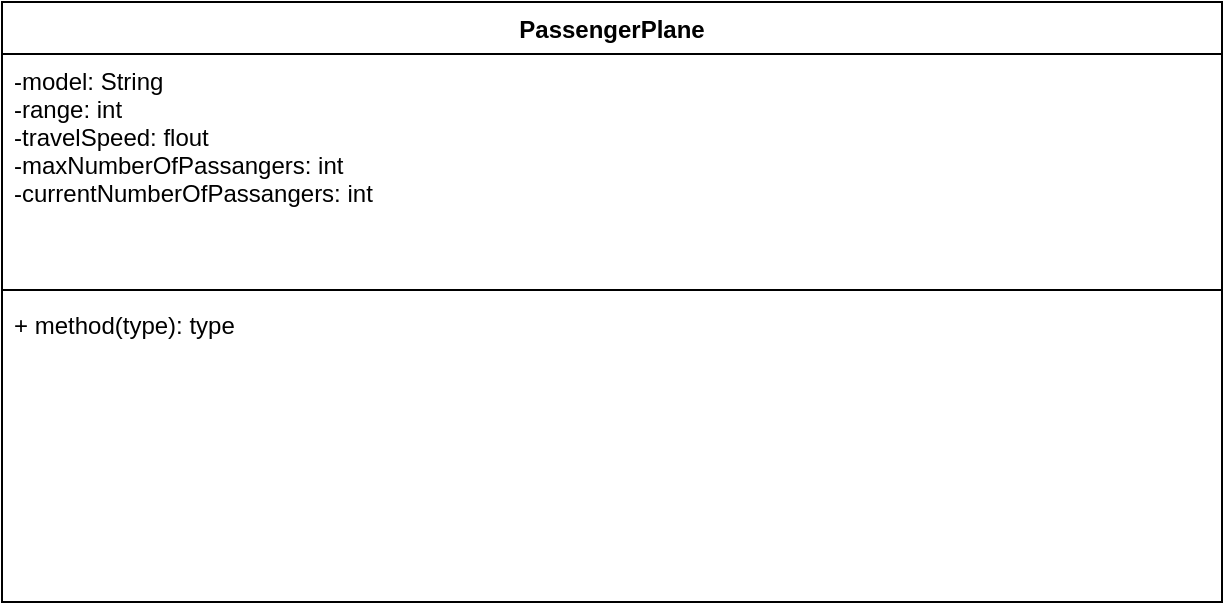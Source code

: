 <mxfile version="14.6.13" type="device"><diagram name="Page-1" id="e7e014a7-5840-1c2e-5031-d8a46d1fe8dd"><mxGraphModel dx="1024" dy="584" grid="1" gridSize="10" guides="1" tooltips="1" connect="1" arrows="1" fold="1" page="1" pageScale="1" pageWidth="1169" pageHeight="826" background="#ffffff" math="0" shadow="0"><root><mxCell id="0"/><mxCell id="1" parent="0"/><mxCell id="mHWGfxnVadGbAXVqiXsI-41" value="PassengerPlane" style="swimlane;fontStyle=1;align=center;verticalAlign=top;childLayout=stackLayout;horizontal=1;startSize=26;horizontalStack=0;resizeParent=1;resizeParentMax=0;resizeLast=0;collapsible=1;marginBottom=0;" vertex="1" parent="1"><mxGeometry x="240" y="250" width="610" height="300" as="geometry"/></mxCell><mxCell id="mHWGfxnVadGbAXVqiXsI-42" value="-model: String&#10;-range: int&#10;-travelSpeed: flout&#10;-maxNumberOfPassangers: int&#10;-currentNumberOfPassangers: int" style="text;strokeColor=none;fillColor=none;align=left;verticalAlign=top;spacingLeft=4;spacingRight=4;overflow=hidden;rotatable=0;points=[[0,0.5],[1,0.5]];portConstraint=eastwest;" vertex="1" parent="mHWGfxnVadGbAXVqiXsI-41"><mxGeometry y="26" width="610" height="114" as="geometry"/></mxCell><mxCell id="mHWGfxnVadGbAXVqiXsI-43" value="" style="line;strokeWidth=1;fillColor=none;align=left;verticalAlign=middle;spacingTop=-1;spacingLeft=3;spacingRight=3;rotatable=0;labelPosition=right;points=[];portConstraint=eastwest;" vertex="1" parent="mHWGfxnVadGbAXVqiXsI-41"><mxGeometry y="140" width="610" height="8" as="geometry"/></mxCell><mxCell id="mHWGfxnVadGbAXVqiXsI-44" value="+ method(type): type" style="text;strokeColor=none;fillColor=none;align=left;verticalAlign=top;spacingLeft=4;spacingRight=4;overflow=hidden;rotatable=0;points=[[0,0.5],[1,0.5]];portConstraint=eastwest;" vertex="1" parent="mHWGfxnVadGbAXVqiXsI-41"><mxGeometry y="148" width="610" height="152" as="geometry"/></mxCell></root></mxGraphModel></diagram></mxfile>